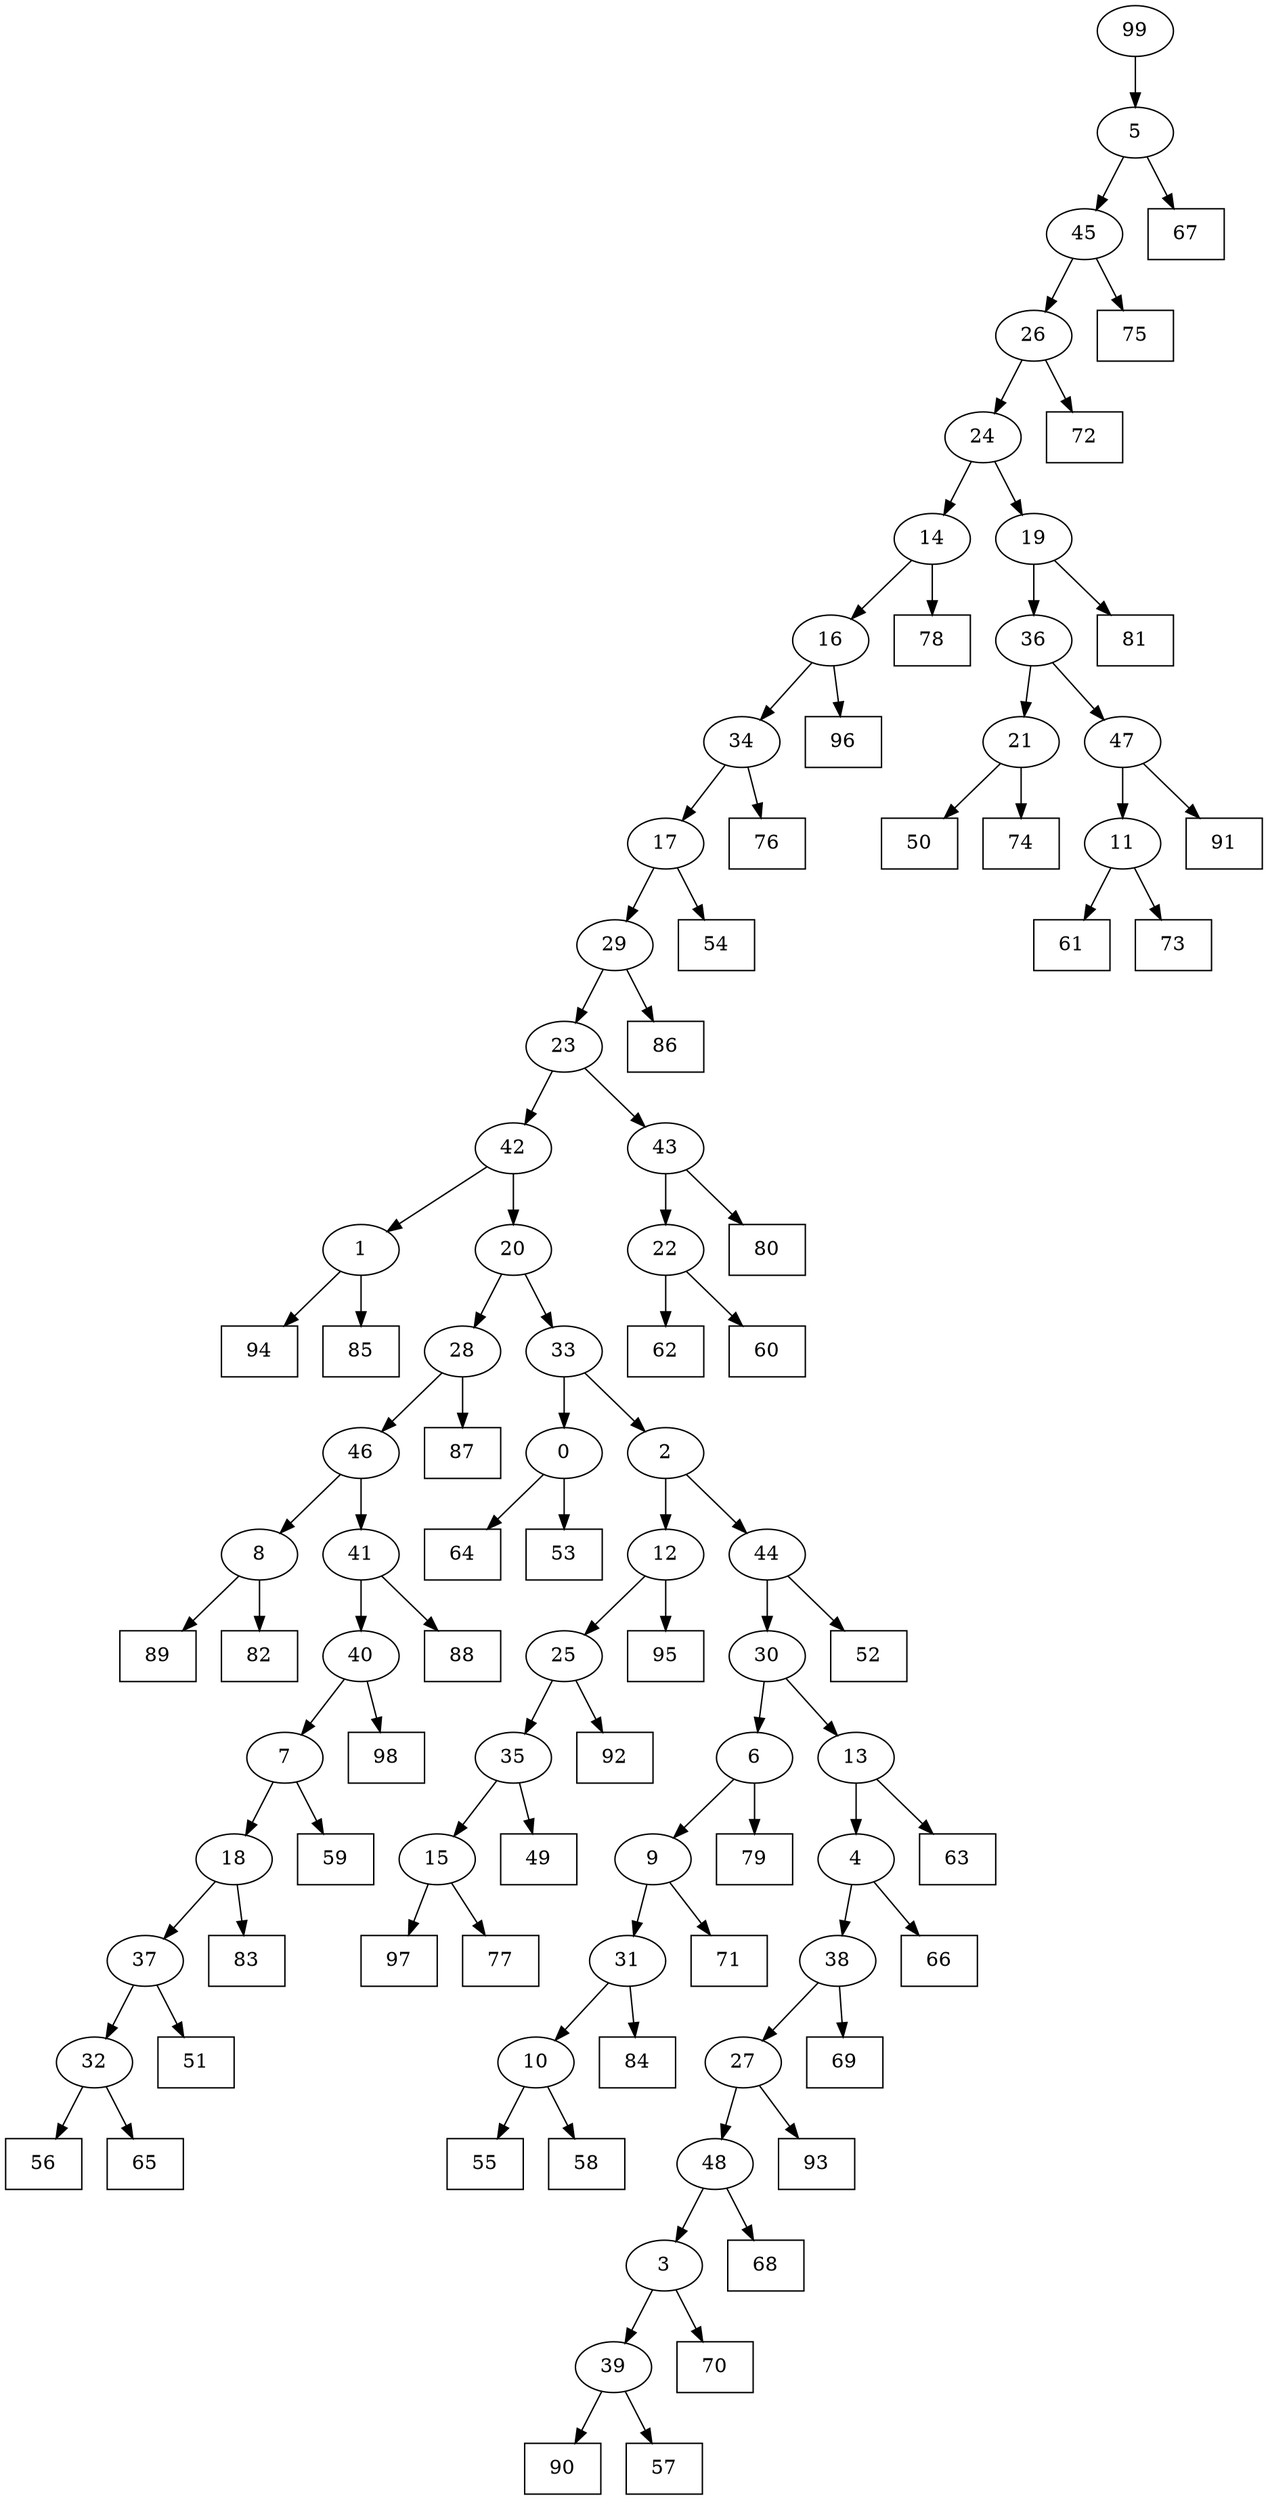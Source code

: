digraph G {
0[label="0"];
1[label="1"];
2[label="2"];
3[label="3"];
4[label="4"];
5[label="5"];
6[label="6"];
7[label="7"];
8[label="8"];
9[label="9"];
10[label="10"];
11[label="11"];
12[label="12"];
13[label="13"];
14[label="14"];
15[label="15"];
16[label="16"];
17[label="17"];
18[label="18"];
19[label="19"];
20[label="20"];
21[label="21"];
22[label="22"];
23[label="23"];
24[label="24"];
25[label="25"];
26[label="26"];
27[label="27"];
28[label="28"];
29[label="29"];
30[label="30"];
31[label="31"];
32[label="32"];
33[label="33"];
34[label="34"];
35[label="35"];
36[label="36"];
37[label="37"];
38[label="38"];
39[label="39"];
40[label="40"];
41[label="41"];
42[label="42"];
43[label="43"];
44[label="44"];
45[label="45"];
46[label="46"];
47[label="47"];
48[label="48"];
49[shape=box,label="50"];
50[shape=box,label="90"];
51[shape=box,label="81"];
52[shape=box,label="84"];
53[shape=box,label="94"];
54[shape=box,label="51"];
55[shape=box,label="71"];
56[shape=box,label="74"];
57[shape=box,label="64"];
58[shape=box,label="56"];
59[shape=box,label="80"];
60[shape=box,label="55"];
61[shape=box,label="61"];
62[shape=box,label="96"];
63[shape=box,label="68"];
64[shape=box,label="59"];
65[shape=box,label="54"];
66[shape=box,label="85"];
67[shape=box,label="91"];
68[shape=box,label="62"];
69[shape=box,label="97"];
70[shape=box,label="83"];
71[shape=box,label="70"];
72[shape=box,label="78"];
73[shape=box,label="92"];
74[shape=box,label="66"];
75[shape=box,label="95"];
76[shape=box,label="98"];
77[shape=box,label="76"];
78[shape=box,label="53"];
79[shape=box,label="57"];
80[shape=box,label="79"];
81[shape=box,label="89"];
82[shape=box,label="88"];
83[shape=box,label="77"];
84[shape=box,label="67"];
85[shape=box,label="87"];
86[shape=box,label="73"];
87[shape=box,label="82"];
88[shape=box,label="75"];
89[shape=box,label="72"];
90[shape=box,label="63"];
91[shape=box,label="69"];
92[shape=box,label="65"];
93[shape=box,label="49"];
94[shape=box,label="52"];
95[shape=box,label="93"];
96[shape=box,label="58"];
97[shape=box,label="60"];
98[shape=box,label="86"];
99[label="99"];
7->64 ;
12->75 ;
22->68 ;
14->72 ;
22->97 ;
39->79 ;
16->62 ;
21->56 ;
9->55 ;
6->80 ;
35->93 ;
36->21 ;
32->58 ;
42->20 ;
13->90 ;
21->49 ;
1->53 ;
4->74 ;
41->82 ;
3->39 ;
26->89 ;
45->26 ;
41->40 ;
40->76 ;
40->7 ;
32->92 ;
18->70 ;
13->4 ;
25->35 ;
99->5 ;
48->63 ;
30->6 ;
37->54 ;
26->24 ;
17->29 ;
31->52 ;
10->60 ;
36->47 ;
47->67 ;
46->41 ;
28->85 ;
39->50 ;
7->18 ;
20->33 ;
0->57 ;
6->9 ;
9->31 ;
43->59 ;
11->61 ;
43->22 ;
24->19 ;
19->36 ;
34->17 ;
17->65 ;
45->88 ;
44->94 ;
31->10 ;
14->16 ;
16->34 ;
24->14 ;
23->43 ;
19->51 ;
44->30 ;
30->13 ;
29->98 ;
33->2 ;
2->12 ;
37->32 ;
5->84 ;
8->81 ;
34->77 ;
27->95 ;
20->28 ;
28->46 ;
15->83 ;
11->86 ;
5->45 ;
46->8 ;
8->87 ;
47->11 ;
33->0 ;
0->78 ;
12->25 ;
48->3 ;
3->71 ;
25->73 ;
29->23 ;
23->42 ;
38->91 ;
42->1 ;
1->66 ;
2->44 ;
35->15 ;
15->69 ;
18->37 ;
27->48 ;
10->96 ;
4->38 ;
38->27 ;
}
